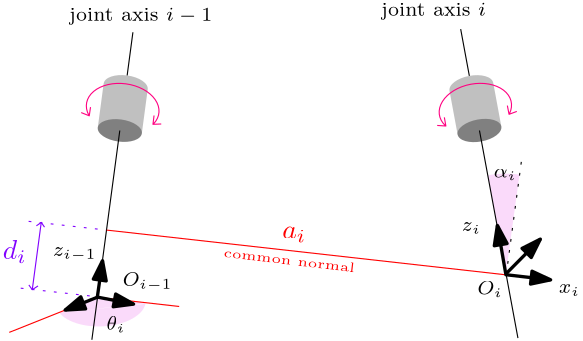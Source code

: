 <?xml version="1.0"?>
<!DOCTYPE ipe SYSTEM "ipe.dtd">
<ipe version="70218" creator="Ipe 7.2.28">
<info created="D:20251029190911" modified="D:20251029195331"/>
<ipestyle name="basic">
<symbol name="arrow/arc(spx)">
<path stroke="sym-stroke" fill="sym-stroke" pen="sym-pen">
0 0 m
-1 0.333 l
-1 -0.333 l
h
</path>
</symbol>
<symbol name="arrow/farc(spx)">
<path stroke="sym-stroke" fill="white" pen="sym-pen">
0 0 m
-1 0.333 l
-1 -0.333 l
h
</path>
</symbol>
<symbol name="arrow/ptarc(spx)">
<path stroke="sym-stroke" fill="sym-stroke" pen="sym-pen">
0 0 m
-1 0.333 l
-0.8 0 l
-1 -0.333 l
h
</path>
</symbol>
<symbol name="arrow/fptarc(spx)">
<path stroke="sym-stroke" fill="white" pen="sym-pen">
0 0 m
-1 0.333 l
-0.8 0 l
-1 -0.333 l
h
</path>
</symbol>
<symbol name="mark/circle(sx)" transformations="translations">
<path fill="sym-stroke">
0.6 0 0 0.6 0 0 e
0.4 0 0 0.4 0 0 e
</path>
</symbol>
<symbol name="mark/disk(sx)" transformations="translations">
<path fill="sym-stroke">
0.6 0 0 0.6 0 0 e
</path>
</symbol>
<symbol name="mark/fdisk(sfx)" transformations="translations">
<group>
<path fill="sym-fill">
0.5 0 0 0.5 0 0 e
</path>
<path fill="sym-stroke" fillrule="eofill">
0.6 0 0 0.6 0 0 e
0.4 0 0 0.4 0 0 e
</path>
</group>
</symbol>
<symbol name="mark/box(sx)" transformations="translations">
<path fill="sym-stroke" fillrule="eofill">
-0.6 -0.6 m
0.6 -0.6 l
0.6 0.6 l
-0.6 0.6 l
h
-0.4 -0.4 m
0.4 -0.4 l
0.4 0.4 l
-0.4 0.4 l
h
</path>
</symbol>
<symbol name="mark/square(sx)" transformations="translations">
<path fill="sym-stroke">
-0.6 -0.6 m
0.6 -0.6 l
0.6 0.6 l
-0.6 0.6 l
h
</path>
</symbol>
<symbol name="mark/fsquare(sfx)" transformations="translations">
<group>
<path fill="sym-fill">
-0.5 -0.5 m
0.5 -0.5 l
0.5 0.5 l
-0.5 0.5 l
h
</path>
<path fill="sym-stroke" fillrule="eofill">
-0.6 -0.6 m
0.6 -0.6 l
0.6 0.6 l
-0.6 0.6 l
h
-0.4 -0.4 m
0.4 -0.4 l
0.4 0.4 l
-0.4 0.4 l
h
</path>
</group>
</symbol>
<symbol name="mark/cross(sx)" transformations="translations">
<group>
<path fill="sym-stroke">
-0.43 -0.57 m
0.57 0.43 l
0.43 0.57 l
-0.57 -0.43 l
h
</path>
<path fill="sym-stroke">
-0.43 0.57 m
0.57 -0.43 l
0.43 -0.57 l
-0.57 0.43 l
h
</path>
</group>
</symbol>
<symbol name="arrow/fnormal(spx)">
<path stroke="sym-stroke" fill="white" pen="sym-pen">
0 0 m
-1 0.333 l
-1 -0.333 l
h
</path>
</symbol>
<symbol name="arrow/pointed(spx)">
<path stroke="sym-stroke" fill="sym-stroke" pen="sym-pen">
0 0 m
-1 0.333 l
-0.8 0 l
-1 -0.333 l
h
</path>
</symbol>
<symbol name="arrow/fpointed(spx)">
<path stroke="sym-stroke" fill="white" pen="sym-pen">
0 0 m
-1 0.333 l
-0.8 0 l
-1 -0.333 l
h
</path>
</symbol>
<symbol name="arrow/linear(spx)">
<path stroke="sym-stroke" pen="sym-pen">
-1 0.333 m
0 0 l
-1 -0.333 l
</path>
</symbol>
<symbol name="arrow/fdouble(spx)">
<path stroke="sym-stroke" fill="white" pen="sym-pen">
0 0 m
-1 0.333 l
-1 -0.333 l
h
-1 0 m
-2 0.333 l
-2 -0.333 l
h
</path>
</symbol>
<symbol name="arrow/double(spx)">
<path stroke="sym-stroke" fill="sym-stroke" pen="sym-pen">
0 0 m
-1 0.333 l
-1 -0.333 l
h
-1 0 m
-2 0.333 l
-2 -0.333 l
h
</path>
</symbol>
<symbol name="arrow/mid-normal(spx)">
<path stroke="sym-stroke" fill="sym-stroke" pen="sym-pen">
0.5 0 m
-0.5 0.333 l
-0.5 -0.333 l
h
</path>
</symbol>
<symbol name="arrow/mid-fnormal(spx)">
<path stroke="sym-stroke" fill="white" pen="sym-pen">
0.5 0 m
-0.5 0.333 l
-0.5 -0.333 l
h
</path>
</symbol>
<symbol name="arrow/mid-pointed(spx)">
<path stroke="sym-stroke" fill="sym-stroke" pen="sym-pen">
0.5 0 m
-0.5 0.333 l
-0.3 0 l
-0.5 -0.333 l
h
</path>
</symbol>
<symbol name="arrow/mid-fpointed(spx)">
<path stroke="sym-stroke" fill="white" pen="sym-pen">
0.5 0 m
-0.5 0.333 l
-0.3 0 l
-0.5 -0.333 l
h
</path>
</symbol>
<symbol name="arrow/mid-double(spx)">
<path stroke="sym-stroke" fill="sym-stroke" pen="sym-pen">
1 0 m
0 0.333 l
0 -0.333 l
h
0 0 m
-1 0.333 l
-1 -0.333 l
h
</path>
</symbol>
<symbol name="arrow/mid-fdouble(spx)">
<path stroke="sym-stroke" fill="white" pen="sym-pen">
1 0 m
0 0.333 l
0 -0.333 l
h
0 0 m
-1 0.333 l
-1 -0.333 l
h
</path>
</symbol>
<anglesize name="22.5 deg" value="22.5"/>
<anglesize name="30 deg" value="30"/>
<anglesize name="45 deg" value="45"/>
<anglesize name="60 deg" value="60"/>
<anglesize name="90 deg" value="90"/>
<arrowsize name="large" value="10"/>
<arrowsize name="small" value="5"/>
<arrowsize name="tiny" value="3"/>
<color name="blue" value="0 0 1"/>
<color name="brown" value="0.647 0.165 0.165"/>
<color name="darkblue" value="0 0 0.545"/>
<color name="darkcyan" value="0 0.545 0.545"/>
<color name="darkgray" value="0.663"/>
<color name="darkgreen" value="0 0.392 0"/>
<color name="darkmagenta" value="0.545 0 0.545"/>
<color name="darkorange" value="1 0.549 0"/>
<color name="darkred" value="0.545 0 0"/>
<color name="gold" value="1 0.843 0"/>
<color name="gray" value="0.745"/>
<color name="green" value="0 1 0"/>
<color name="lightblue" value="0.678 0.847 0.902"/>
<color name="lightcyan" value="0.878 1 1"/>
<color name="lightgray" value="0.827"/>
<color name="lightgreen" value="0.565 0.933 0.565"/>
<color name="lightyellow" value="1 1 0.878"/>
<color name="navy" value="0 0 0.502"/>
<color name="orange" value="1 0.647 0"/>
<color name="pink" value="1 0.753 0.796"/>
<color name="purple" value="0.627 0.125 0.941"/>
<color name="red" value="1 0 0"/>
<color name="seagreen" value="0.18 0.545 0.341"/>
<color name="turquoise" value="0.251 0.878 0.816"/>
<color name="violet" value="0.933 0.51 0.933"/>
<color name="yellow" value="1 1 0"/>
<dashstyle name="dash dot dotted" value="[4 2 1 2 1 2] 0"/>
<dashstyle name="dash dotted" value="[4 2 1 2] 0"/>
<dashstyle name="dashed" value="[4] 0"/>
<dashstyle name="dotted" value="[1 3] 0"/>
<gridsize name="10 pts (~3.5 mm)" value="10"/>
<gridsize name="14 pts (~5 mm)" value="14"/>
<gridsize name="16 pts (~6 mm)" value="16"/>
<gridsize name="20 pts (~7 mm)" value="20"/>
<gridsize name="28 pts (~10 mm)" value="28"/>
<gridsize name="32 pts (~12 mm)" value="32"/>
<gridsize name="4 pts" value="4"/>
<gridsize name="56 pts (~20 mm)" value="56"/>
<gridsize name="8 pts (~3 mm)" value="8"/>
<opacity name="10%" value="0.1"/>
<opacity name="30%" value="0.3"/>
<opacity name="50%" value="0.5"/>
<opacity name="75%" value="0.75"/>
<pen name="fat" value="1.2"/>
<pen name="heavier" value="0.8"/>
<pen name="ultrafat" value="2"/>
<symbolsize name="large" value="5"/>
<symbolsize name="small" value="2"/>
<symbolsize name="tiny" value="1.1"/>
<textsize name="Huge" value="\Huge"/>
<textsize name="LARGE" value="\LARGE"/>
<textsize name="Large" value="\Large"/>
<textsize name="footnote" value="\footnotesize"/>
<textsize name="huge" value="\huge"/>
<textsize name="large" value="\large"/>
<textsize name="script" value="\scriptsize"/>
<textsize name="small" value="\small"/>
<textsize name="tiny" value="\tiny"/>
<textstyle name="center" begin="\begin{center}" end="\end{center}"/>
<textstyle name="item" begin="\begin{itemize}\item{}" end="\end{itemize}"/>
<textstyle name="itemize" begin="\begin{itemize}" end="\end{itemize}"/>
<tiling name="falling" angle="-60" step="4" width="1"/>
<tiling name="rising" angle="30" step="4" width="1"/>
</ipestyle>
<page>
<layer name="alpha"/>
<view layers="alpha" active="alpha"/>
<path layer="alpha" matrix="1.00206 0.0383496 -0.0206021 0.538327 13.6755 280.032" fill="violet" opacity="30%" stroke-opacity="opaque">
242.039 625.902 m
16.1486 0 0 16.1486 257.039 631.883 273.078 629.999 a
242.032 625.898 m
255.787 635.311 l
273.097 630.179 l
273.028 629.738 l
</path>
<path matrix="1 0 0 1 -0.00022381 0.0003209" fill="violet" opacity="30%" stroke-opacity="opaque">
397.484 675.73 m
35.9648 0 0 -35.9648 404.09 640.377 408.946 676.012 a
404.029 640.013 l
397.533 675.77 l
</path>
<path matrix="0.194119 0 0 0.194119 181.696 531.827" stroke="0.502 0 1" dash="dotted">
260.359 656.023 m
403.89 639.94 l
</path>
<path matrix="0.194119 0 0 0.194119 178.857 507.773" stroke="0.502 0 1" dash="dotted">
260.359 656.023 m
403.89 639.94 l
</path>
<path matrix="0.991207 -0.132319 0.132319 0.991207 -80.2419 100.364" fill="0.753">
272 648 m
8 0 0 4 264 648 256 648 a
256 632 l
272 632 l
272 648 l
h
</path>
<path matrix="0.991207 -0.132319 0.0661593 0.495604 -39.4878 405.656" fill="0.502">
8 0 0 8 264 648 e
</path>
<path matrix="0.991207 -0.132319 0.132319 0.991207 -57.3653 97.364" stroke="1 0 0.502">
252.662 635.947 m
13.1449 0 0 8.94427 240.905 639.947 229.148 635.947 a
229.361 638.904 m
229.329 635.738 l
226.294 636.509 l
252.434 638.94 m
252.464 635.74 l
255.404 636.25 l
</path>
<path matrix="0.991207 -0.132319 0.132319 0.991207 -88.181 40.8923" stroke="black">
264 692 m
264 616 l
</path>
<path matrix="0.388791 -0.0519006 0.0519006 0.388791 128.115 448.582" stroke="black">
264 712 m
264 752 l
</path>
<path matrix="0.983258 0.182221 -0.182221 0.983258 250.125 22.3556" fill="0.753">
272 648 m
8 0 0 4 264 648 256 648 a
256 632 l
272 632 l
272 648 l
h
</path>
<path matrix="0.983258 0.182221 -0.0911107 0.491629 194.001 325.198" fill="0.502">
8 0 0 8 264 648 e
</path>
<path matrix="0.983258 0.182221 -0.182221 0.983258 272.801 26.6117" stroke="1 0 0.502">
252.662 635.947 m
13.1449 0 0 8.94427 240.905 639.947 229.148 635.947 a
229.361 638.904 m
229.329 635.738 l
226.294 636.509 l
252.434 638.94 m
252.464 635.74 l
255.404 636.25 l
</path>
<path matrix="0.983258 0.182221 -0.182221 0.983258 261.058 -36.6399" stroke="black">
264 692 m
264 616 l
</path>
<path matrix="0.421022 0.0780255 -0.0780255 0.421022 335.301 391.179" stroke="black">
264 712 m
264 752 l
</path>
<path matrix="1 0 0 1 -0.00045733 0.00043206" stroke="1 0 0">
260.359 656.023 m
403.89 639.94 l
</path>
<text matrix="1 0 0 1 -8.43531 2.70017" transformations="translations" pos="331.952 650.316" stroke="1 0 0" type="label" width="8.583" height="4.294" depth="1.49" valign="baseline" style="math">a_i</text>
<text matrix="0.993146 -0.116876 0.116876 0.993146 -103.37 39.2932" pos="331.952 650.316" stroke="1 0 0" type="label" width="47.531" height="3.459" depth="0" valign="baseline" size="tiny">common normal</text>
<text matrix="1 0 0 1 6.40547 15.7101" transformations="translations" pos="259.609 620.204" stroke="0" type="label" width="18.002" height="4.772" depth="1.82" valign="baseline" size="script" style="math">O_{i-1}</text>
<path matrix="1 0 0 1 -0.00045733 0.00043206" stroke="0" pen="fat" arrow="normal/normal" rarrow="normal/normal">
420.149 638.116 m
404.063 639.961 l
400.989 657.686 l
</path>
<path matrix="1 0 0 1 -0.00045733 0.00043206" stroke="0" pen="fat" arrow="normal/normal">
403.96 640.166 m
416.46 652.768 l
</path>
<text matrix="1 0 0 1 134.139 12.6141" transformations="translations" pos="259.609 620.204" stroke="0" type="label" width="9.216" height="4.772" depth="0.99" valign="baseline" size="script" style="math">O_{i}</text>
<text matrix="1 0 0 1 163.443 13.1259" transformations="translations" pos="259.609 620.204" stroke="0" type="label" width="7.674" height="3.009" depth="0.99" valign="baseline" size="script" style="math">x_{i}</text>
<text matrix="1 0 0 1 128.504 35.4623" transformations="translations" pos="259.609 620.204" stroke="0" type="label" width="6.962" height="3.009" depth="0.99" valign="baseline" size="script" style="math">z_{i}</text>
<text matrix="1 0 0 1 -18.7002 26.5149" transformations="translations" pos="259.609 620.204" stroke="0" type="label" width="15.749" height="3.009" depth="1.82" valign="baseline" size="script" style="math">z_{i-1}</text>
<text matrix="1 0 0 1 -12.8205 111.162" transformations="translations" pos="259.609 620.204" stroke="0" type="label" width="51.578" height="4.697" depth="1.35" valign="baseline" size="script">joint axis $i-1$</text>
<text matrix="1 0 0 1 99.5088 112.959" transformations="translations" pos="259.609 620.204" stroke="0" type="label" width="37.752" height="4.697" depth="1.35" valign="baseline" size="script">joint axis $i$</text>
<path matrix="0.319301 -0.0426244 0.0426244 0.319301 123.003 449.187" stroke="0.502 0 1">
264 692 m
264 616 l
</path>
<path matrix="1 0 0 1 4.57426 -0.472837" stroke="0.502 0 1">
230.462 658.048 m
232.231 659.262 l
233.382 657.557 l
</path>
<path matrix="1 0 0 1 4.57426 -0.472837" stroke="0.502 0 1">
227.749 636.756 m
228.967 635.039 l
231.044 636.396 l
</path>
<text matrix="1 0 0 1 -109.018 -4.69431" transformations="translations" pos="331.952 650.316" stroke="0.502 0 1" type="label" width="8.502" height="6.923" depth="1.49" valign="baseline" style="math">d_i</text>
<path matrix="0.528661 -0.0705724 0.0705724 0.528661 221.205 333.383" stroke="black" dash="dotted">
264 692 m
264 616 l
</path>
<text matrix="1 0 0 1 139.98 54.7249" transformations="translations" pos="259.609 620.204" stroke="0" type="label" width="8.335" height="3.009" depth="0.99" valign="baseline" size="script" style="math">\alpha_{i}</text>
<path matrix="2.71782 0 0 2.71782 -441.651 -1085.52" stroke="1 0 0">
257.102 631.916 m
245.385 627.241 l
</path>
<path matrix="1 0 0 1 -0.00039443 0.00069677" stroke="black" pen="fat" arrow="normal/normal">
257.102 631.916 m
245.385 627.241 l
</path>
<path matrix="0.203041 0 0 0.203041 204.433 498.598" stroke="1 0 0">
260.359 656.023 m
403.89 639.94 l
</path>
<path matrix="1 0 0 1 -0.00068788 0.00014753" stroke="black" pen="fat" arrow="normal/normal" rarrow="normal/normal">
258.841 644.993 m
256.972 631.909 l
270.01 629.386 l
</path>
<text matrix="1 0 0 1 0.601962 -0.055423" transformations="translations" pos="259.609 620.204" stroke="0" type="label" width="6.951" height="4.849" depth="0.99" valign="baseline" size="script" style="math">\theta_{i}</text>
</page>
</ipe>
